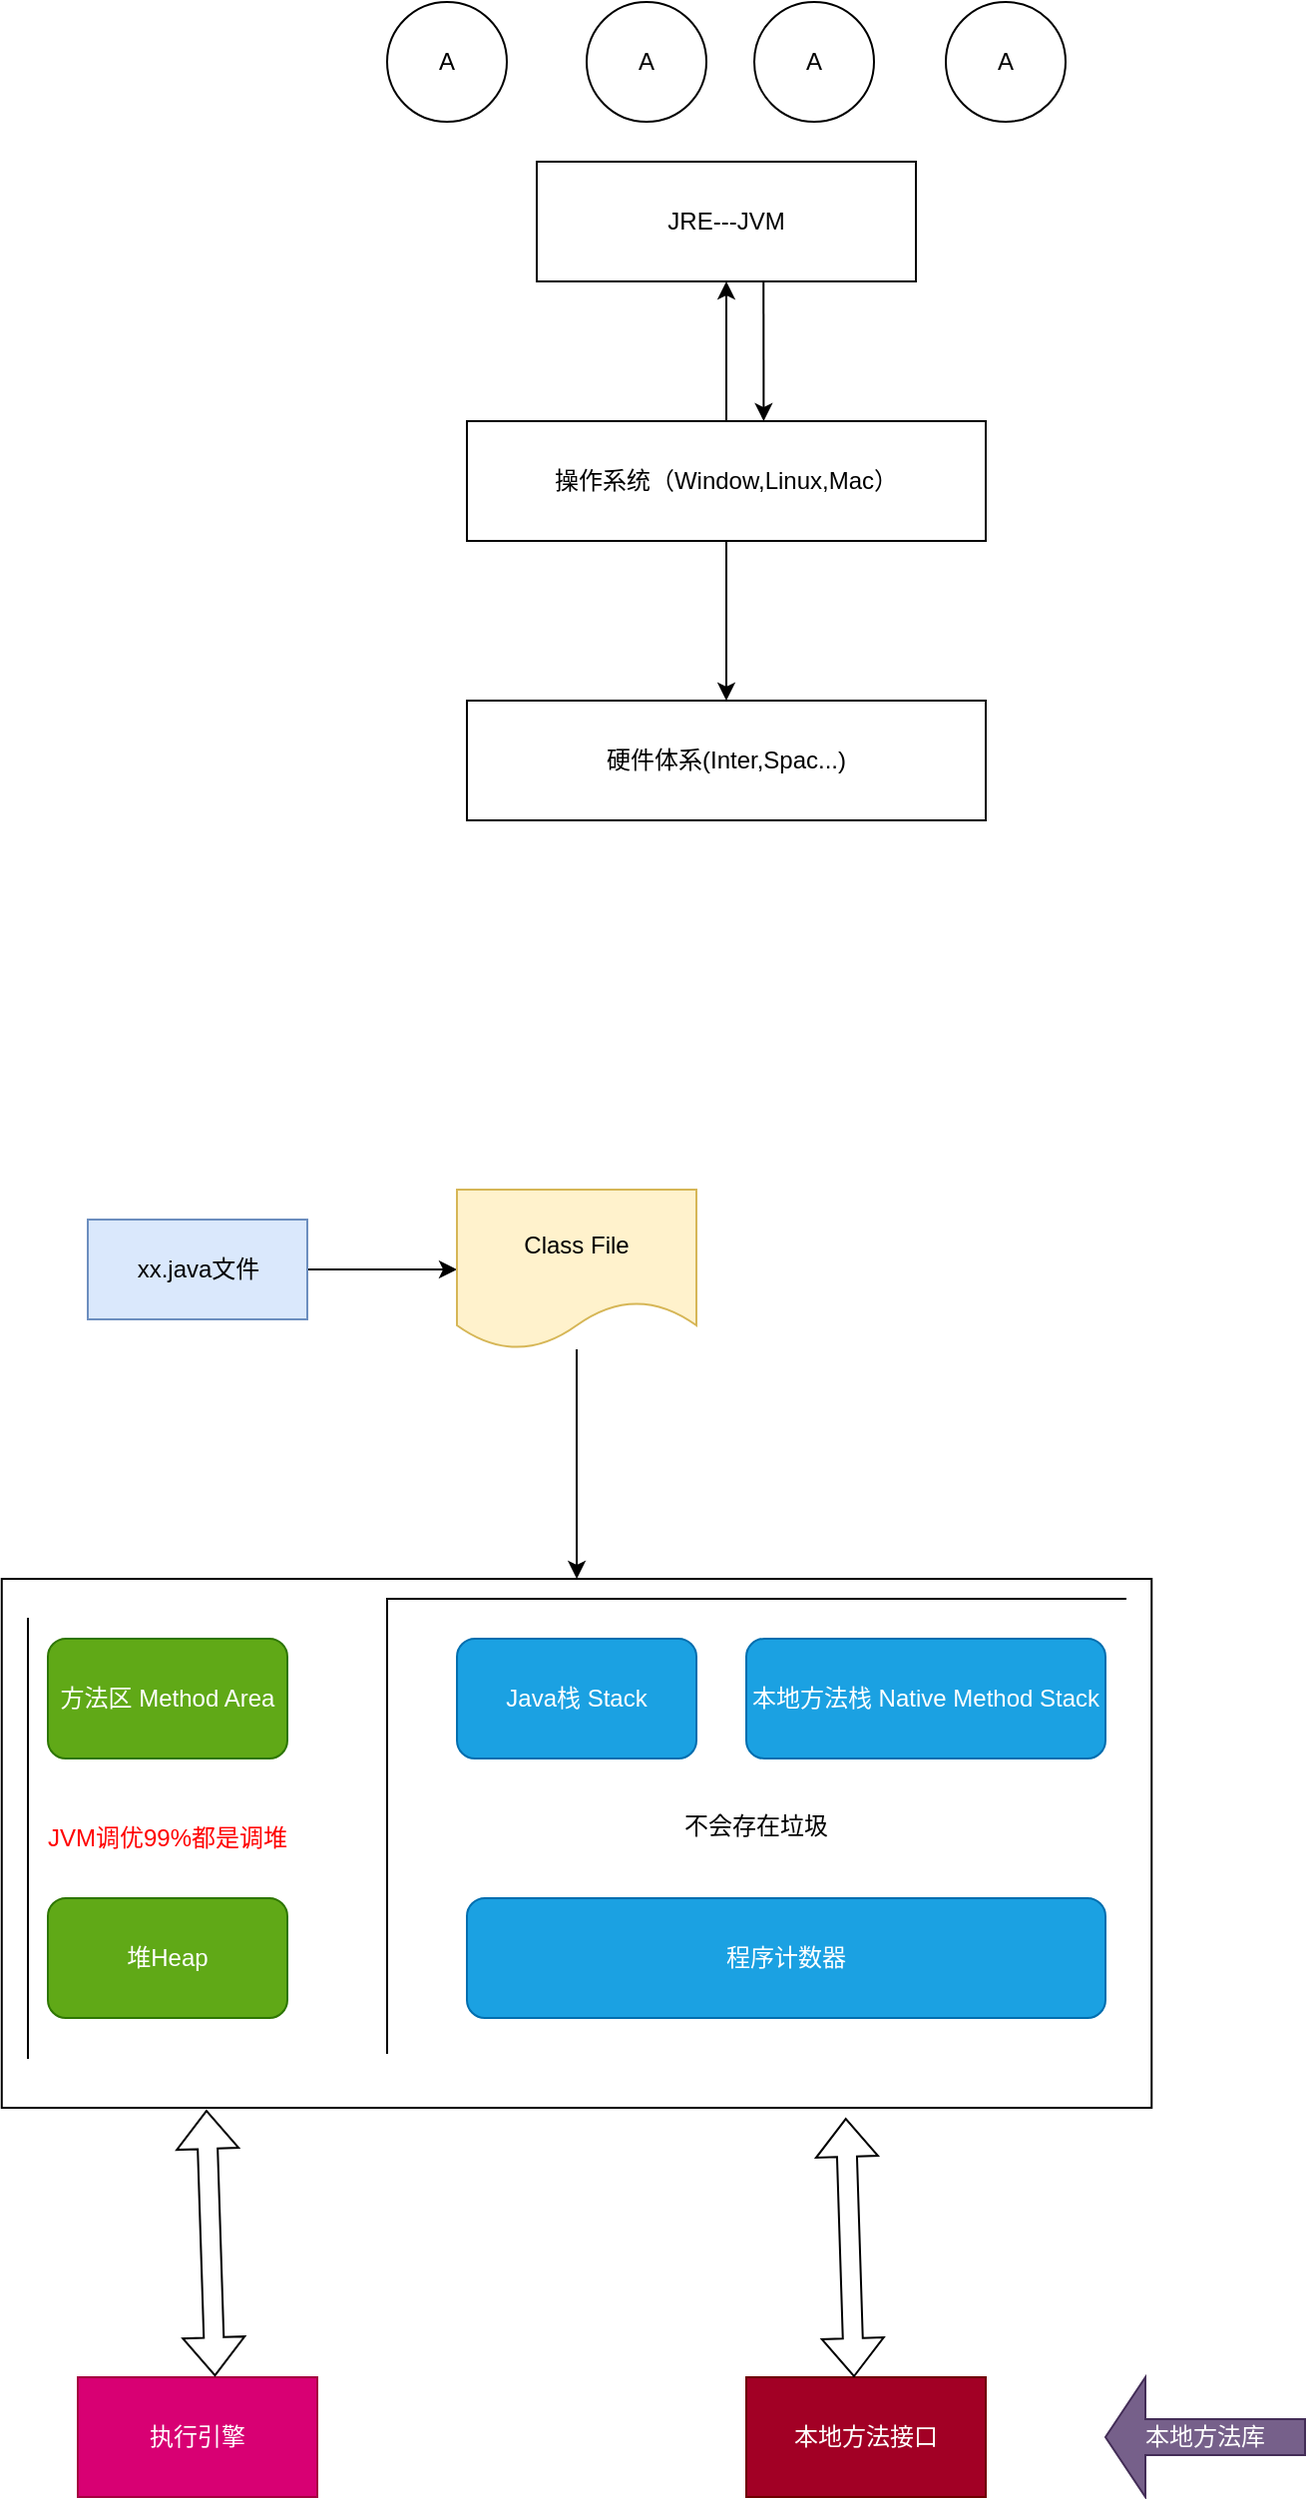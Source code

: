 <mxfile version="20.5.1" type="github">
  <diagram id="-CqwwXt-dORQcgeNBaTN" name="第 1 页">
    <mxGraphModel dx="813" dy="433" grid="1" gridSize="10" guides="1" tooltips="1" connect="1" arrows="1" fold="1" page="1" pageScale="1" pageWidth="827" pageHeight="1169" math="0" shadow="0">
      <root>
        <mxCell id="0" />
        <mxCell id="1" parent="0" />
        <mxCell id="MeB7h2buCOLTEHUwPULt-8" value="" style="edgeStyle=orthogonalEdgeStyle;rounded=0;orthogonalLoop=1;jettySize=auto;html=1;" edge="1" parent="1" source="MeB7h2buCOLTEHUwPULt-1" target="MeB7h2buCOLTEHUwPULt-5">
          <mxGeometry relative="1" as="geometry" />
        </mxCell>
        <mxCell id="MeB7h2buCOLTEHUwPULt-16" value="" style="edgeStyle=orthogonalEdgeStyle;rounded=0;orthogonalLoop=1;jettySize=auto;html=1;" edge="1" parent="1" source="MeB7h2buCOLTEHUwPULt-1" target="MeB7h2buCOLTEHUwPULt-15">
          <mxGeometry relative="1" as="geometry" />
        </mxCell>
        <mxCell id="MeB7h2buCOLTEHUwPULt-1" value="操作系统（Window,Linux,Mac）" style="rounded=0;whiteSpace=wrap;html=1;" vertex="1" parent="1">
          <mxGeometry x="240" y="270" width="260" height="60" as="geometry" />
        </mxCell>
        <mxCell id="MeB7h2buCOLTEHUwPULt-5" value="JRE---JVM" style="rounded=0;whiteSpace=wrap;html=1;" vertex="1" parent="1">
          <mxGeometry x="275" y="140" width="190" height="60" as="geometry" />
        </mxCell>
        <mxCell id="MeB7h2buCOLTEHUwPULt-10" value="" style="endArrow=classic;html=1;rounded=0;exitX=0.598;exitY=1.008;exitDx=0;exitDy=0;exitPerimeter=0;entryX=0.572;entryY=0;entryDx=0;entryDy=0;entryPerimeter=0;" edge="1" parent="1" source="MeB7h2buCOLTEHUwPULt-5" target="MeB7h2buCOLTEHUwPULt-1">
          <mxGeometry width="50" height="50" relative="1" as="geometry">
            <mxPoint x="380" y="190" as="sourcePoint" />
            <mxPoint x="430" y="140" as="targetPoint" />
          </mxGeometry>
        </mxCell>
        <mxCell id="MeB7h2buCOLTEHUwPULt-11" value="A" style="ellipse;whiteSpace=wrap;html=1;aspect=fixed;" vertex="1" parent="1">
          <mxGeometry x="200" y="60" width="60" height="60" as="geometry" />
        </mxCell>
        <mxCell id="MeB7h2buCOLTEHUwPULt-12" value="A" style="ellipse;whiteSpace=wrap;html=1;aspect=fixed;" vertex="1" parent="1">
          <mxGeometry x="300" y="60" width="60" height="60" as="geometry" />
        </mxCell>
        <mxCell id="MeB7h2buCOLTEHUwPULt-13" value="A" style="ellipse;whiteSpace=wrap;html=1;aspect=fixed;" vertex="1" parent="1">
          <mxGeometry x="384" y="60" width="60" height="60" as="geometry" />
        </mxCell>
        <mxCell id="MeB7h2buCOLTEHUwPULt-14" value="A" style="ellipse;whiteSpace=wrap;html=1;aspect=fixed;" vertex="1" parent="1">
          <mxGeometry x="480" y="60" width="60" height="60" as="geometry" />
        </mxCell>
        <mxCell id="MeB7h2buCOLTEHUwPULt-15" value="硬件体系(Inter,Spac...)" style="whiteSpace=wrap;html=1;rounded=0;" vertex="1" parent="1">
          <mxGeometry x="240" y="410" width="260" height="60" as="geometry" />
        </mxCell>
        <mxCell id="MeB7h2buCOLTEHUwPULt-19" value="" style="edgeStyle=orthogonalEdgeStyle;rounded=0;orthogonalLoop=1;jettySize=auto;html=1;" edge="1" parent="1" source="MeB7h2buCOLTEHUwPULt-17" target="MeB7h2buCOLTEHUwPULt-18">
          <mxGeometry relative="1" as="geometry" />
        </mxCell>
        <mxCell id="MeB7h2buCOLTEHUwPULt-17" value="xx.java文件" style="html=1;fillColor=#dae8fc;strokeColor=#6c8ebf;" vertex="1" parent="1">
          <mxGeometry x="50" y="670" width="110" height="50" as="geometry" />
        </mxCell>
        <mxCell id="MeB7h2buCOLTEHUwPULt-21" value="" style="edgeStyle=orthogonalEdgeStyle;rounded=0;orthogonalLoop=1;jettySize=auto;html=1;" edge="1" parent="1" source="MeB7h2buCOLTEHUwPULt-18" target="MeB7h2buCOLTEHUwPULt-20">
          <mxGeometry relative="1" as="geometry" />
        </mxCell>
        <mxCell id="MeB7h2buCOLTEHUwPULt-18" value="Class File" style="shape=document;whiteSpace=wrap;html=1;boundedLbl=1;fillColor=#fff2cc;strokeColor=#d6b656;" vertex="1" parent="1">
          <mxGeometry x="235" y="655" width="120" height="80" as="geometry" />
        </mxCell>
        <mxCell id="MeB7h2buCOLTEHUwPULt-20" value="" style="whiteSpace=wrap;" vertex="1" parent="1">
          <mxGeometry x="6.88" y="850" width="576.25" height="265" as="geometry" />
        </mxCell>
        <mxCell id="MeB7h2buCOLTEHUwPULt-29" value="方法区 Method Area" style="rounded=1;whiteSpace=wrap;html=1;fillColor=#60a917;fontColor=#ffffff;strokeColor=#2D7600;" vertex="1" parent="1">
          <mxGeometry x="30" y="880" width="120" height="60" as="geometry" />
        </mxCell>
        <mxCell id="MeB7h2buCOLTEHUwPULt-30" value="堆Heap" style="rounded=1;whiteSpace=wrap;html=1;fillColor=#60a917;fontColor=#ffffff;strokeColor=#2D7600;" vertex="1" parent="1">
          <mxGeometry x="30" y="1010" width="120" height="60" as="geometry" />
        </mxCell>
        <mxCell id="MeB7h2buCOLTEHUwPULt-31" value="Java栈 Stack" style="rounded=1;whiteSpace=wrap;html=1;fillColor=#1ba1e2;fontColor=#ffffff;strokeColor=#006EAF;" vertex="1" parent="1">
          <mxGeometry x="235.01" y="880" width="120" height="60" as="geometry" />
        </mxCell>
        <mxCell id="MeB7h2buCOLTEHUwPULt-32" value="本地方法栈 Native Method Stack" style="rounded=1;whiteSpace=wrap;html=1;fillColor=#1ba1e2;fontColor=#ffffff;strokeColor=#006EAF;" vertex="1" parent="1">
          <mxGeometry x="380" y="880" width="180" height="60" as="geometry" />
        </mxCell>
        <mxCell id="MeB7h2buCOLTEHUwPULt-33" value="程序计数器" style="rounded=1;whiteSpace=wrap;html=1;fillColor=#1ba1e2;fontColor=#ffffff;strokeColor=#006EAF;" vertex="1" parent="1">
          <mxGeometry x="240" y="1010" width="320" height="60" as="geometry" />
        </mxCell>
        <mxCell id="MeB7h2buCOLTEHUwPULt-40" style="edgeStyle=orthogonalEdgeStyle;rounded=0;orthogonalLoop=1;jettySize=auto;html=1;entryX=0.5;entryY=0;entryDx=0;entryDy=0;" edge="1" parent="1">
          <mxGeometry relative="1" as="geometry">
            <mxPoint x="430.0" y="1260" as="sourcePoint" />
            <mxPoint x="430" y="1260" as="targetPoint" />
          </mxGeometry>
        </mxCell>
        <mxCell id="MeB7h2buCOLTEHUwPULt-41" value="本地方法接口" style="rounded=0;whiteSpace=wrap;html=1;fillColor=#a20025;fontColor=#ffffff;strokeColor=#6F0000;" vertex="1" parent="1">
          <mxGeometry x="380" y="1250" width="120" height="60" as="geometry" />
        </mxCell>
        <mxCell id="MeB7h2buCOLTEHUwPULt-42" value="" style="shape=flexArrow;endArrow=classic;startArrow=classic;html=1;rounded=0;entryX=0.734;entryY=1.019;entryDx=0;entryDy=0;entryPerimeter=0;exitX=0.45;exitY=0;exitDx=0;exitDy=0;exitPerimeter=0;" edge="1" parent="1" source="MeB7h2buCOLTEHUwPULt-41" target="MeB7h2buCOLTEHUwPULt-20">
          <mxGeometry width="100" height="100" relative="1" as="geometry">
            <mxPoint x="420" y="1310" as="sourcePoint" />
            <mxPoint x="520" y="1210" as="targetPoint" />
          </mxGeometry>
        </mxCell>
        <mxCell id="MeB7h2buCOLTEHUwPULt-44" value="执行引擎" style="rounded=0;whiteSpace=wrap;html=1;fillColor=#d80073;fontColor=#ffffff;strokeColor=#A50040;" vertex="1" parent="1">
          <mxGeometry x="45" y="1250" width="120" height="60" as="geometry" />
        </mxCell>
        <mxCell id="MeB7h2buCOLTEHUwPULt-46" value="" style="shape=flexArrow;endArrow=classic;startArrow=classic;html=1;rounded=0;entryX=0.178;entryY=1.004;entryDx=0;entryDy=0;entryPerimeter=0;exitX=0.573;exitY=-0.007;exitDx=0;exitDy=0;exitPerimeter=0;" edge="1" parent="1" source="MeB7h2buCOLTEHUwPULt-44" target="MeB7h2buCOLTEHUwPULt-20">
          <mxGeometry width="100" height="100" relative="1" as="geometry">
            <mxPoint x="107.08" y="1280" as="sourcePoint" />
            <mxPoint x="102.928" y="1150.035" as="targetPoint" />
          </mxGeometry>
        </mxCell>
        <mxCell id="MeB7h2buCOLTEHUwPULt-48" value="本地方法库" style="shape=singleArrow;direction=west;whiteSpace=wrap;html=1;fillColor=#76608a;fontColor=#ffffff;strokeColor=#432D57;" vertex="1" parent="1">
          <mxGeometry x="560" y="1250" width="100" height="60" as="geometry" />
        </mxCell>
        <mxCell id="MeB7h2buCOLTEHUwPULt-50" value="不会存在垃圾" style="shape=partialRectangle;whiteSpace=wrap;html=1;bottom=0;right=0;fillColor=none;" vertex="1" parent="1">
          <mxGeometry x="200" y="860" width="370" height="227.5" as="geometry" />
        </mxCell>
        <mxCell id="MeB7h2buCOLTEHUwPULt-52" value="JVM调优99%都是调堆" style="shape=partialRectangle;whiteSpace=wrap;html=1;right=0;top=0;bottom=0;fillColor=none;routingCenterX=-0.5;fontColor=#FF0000;" vertex="1" parent="1">
          <mxGeometry x="20" y="870" width="140" height="220" as="geometry" />
        </mxCell>
      </root>
    </mxGraphModel>
  </diagram>
</mxfile>
